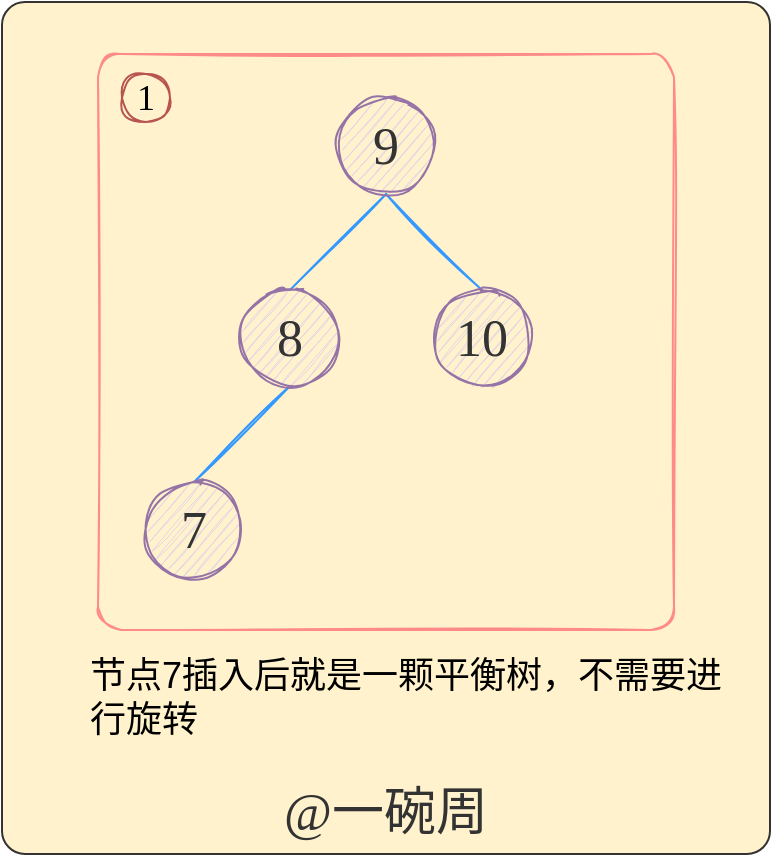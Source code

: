 <mxfile version="16.5.1" type="device"><diagram id="sbTQmbd6wwS1U6yTLp65" name="第 1 页"><mxGraphModel dx="2178" dy="671" grid="1" gridSize="6" guides="1" tooltips="1" connect="1" arrows="1" fold="1" page="0" pageScale="1" pageWidth="827" pageHeight="1169" math="0" shadow="0"><root><mxCell id="0"/><mxCell id="1" parent="0"/><mxCell id="rxAGCjy9rbUy3xPKVwOK-19" value="" style="rounded=1;whiteSpace=wrap;html=1;sketch=0;fillStyle=auto;fontFamily=Comic Sans MS;fontSize=26;strokeColor=#333333;fillColor=#fff2cc;arcSize=3;" parent="1" vertex="1"><mxGeometry x="-48" y="528" width="384" height="426" as="geometry"/></mxCell><mxCell id="rxAGCjy9rbUy3xPKVwOK-16" style="edgeStyle=none;rounded=0;sketch=1;orthogonalLoop=1;jettySize=auto;html=1;exitX=0.5;exitY=1;exitDx=0;exitDy=0;strokeColor=#9673A6;" parent="1" edge="1"><mxGeometry relative="1" as="geometry"><mxPoint x="560" y="560" as="sourcePoint"/></mxGeometry></mxCell><mxCell id="rxAGCjy9rbUy3xPKVwOK-21" value="@一碗周" style="text;html=1;strokeColor=none;fillColor=none;align=center;verticalAlign=middle;whiteSpace=wrap;rounded=0;sketch=1;fillStyle=auto;fontFamily=Comic Sans MS;fontSize=26;fontColor=#333333;" parent="1" vertex="1"><mxGeometry x="84" y="918" width="120" height="30" as="geometry"/></mxCell><mxCell id="-_q4SYo1RPUXFvXndXRb-57" value="" style="rounded=1;whiteSpace=wrap;html=1;fontSize=18;fillColor=none;strokeColor=#FF8A8A;sketch=1;arcSize=4;" vertex="1" parent="1"><mxGeometry y="554" width="288" height="288" as="geometry"/></mxCell><mxCell id="-_q4SYo1RPUXFvXndXRb-58" style="rounded=0;orthogonalLoop=1;jettySize=auto;html=1;exitX=0.5;exitY=0;exitDx=0;exitDy=0;entryX=0.5;entryY=1;entryDx=0;entryDy=0;fontSize=18;endArrow=none;endFill=0;strokeColor=#3399FF;sketch=1;" edge="1" parent="1" source="-_q4SYo1RPUXFvXndXRb-59" target="-_q4SYo1RPUXFvXndXRb-61"><mxGeometry relative="1" as="geometry"/></mxCell><mxCell id="-_q4SYo1RPUXFvXndXRb-59" value="&lt;font style=&quot;font-size: 26px&quot; face=&quot;Comic Sans MS&quot; color=&quot;#333333&quot;&gt;10&lt;/font&gt;" style="ellipse;whiteSpace=wrap;html=1;fillColor=#e1d5e7;strokeColor=#9673a6;sketch=1;fillStyle=auto;" vertex="1" parent="1"><mxGeometry x="168" y="672" width="48" height="48" as="geometry"/></mxCell><mxCell id="-_q4SYo1RPUXFvXndXRb-60" style="edgeStyle=none;rounded=0;sketch=1;orthogonalLoop=1;jettySize=auto;html=1;exitX=0.5;exitY=1;exitDx=0;exitDy=0;fontSize=18;endArrow=none;endFill=0;strokeColor=#3399FF;entryX=0.5;entryY=0;entryDx=0;entryDy=0;" edge="1" parent="1" source="-_q4SYo1RPUXFvXndXRb-61" target="-_q4SYo1RPUXFvXndXRb-63"><mxGeometry relative="1" as="geometry"><mxPoint x="114" y="648" as="targetPoint"/></mxGeometry></mxCell><mxCell id="-_q4SYo1RPUXFvXndXRb-61" value="&lt;font style=&quot;font-size: 26px&quot; face=&quot;Comic Sans MS&quot; color=&quot;#333333&quot;&gt;9&lt;/font&gt;" style="ellipse;whiteSpace=wrap;html=1;fillColor=#e1d5e7;strokeColor=#9673a6;sketch=1;fillStyle=auto;" vertex="1" parent="1"><mxGeometry x="120" y="576" width="48" height="48" as="geometry"/></mxCell><mxCell id="-_q4SYo1RPUXFvXndXRb-62" value="节点7插入后就是一颗平衡树，不需要进行旋转" style="text;html=1;strokeColor=none;fillColor=none;align=left;verticalAlign=middle;whiteSpace=wrap;rounded=0;fontSize=18;" vertex="1" parent="1"><mxGeometry x="-6" y="852" width="330" height="48" as="geometry"/></mxCell><mxCell id="-_q4SYo1RPUXFvXndXRb-76" style="edgeStyle=none;rounded=0;sketch=1;orthogonalLoop=1;jettySize=auto;html=1;exitX=0.5;exitY=1;exitDx=0;exitDy=0;entryX=0.5;entryY=0;entryDx=0;entryDy=0;fontFamily=Comic Sans MS;fontSize=18;endArrow=none;endFill=0;strokeColor=#3399FF;" edge="1" parent="1" source="-_q4SYo1RPUXFvXndXRb-63" target="-_q4SYo1RPUXFvXndXRb-75"><mxGeometry relative="1" as="geometry"/></mxCell><mxCell id="-_q4SYo1RPUXFvXndXRb-63" value="&lt;font style=&quot;font-size: 26px&quot; face=&quot;Comic Sans MS&quot; color=&quot;#333333&quot;&gt;8&lt;/font&gt;" style="ellipse;whiteSpace=wrap;html=1;fillColor=#e1d5e7;strokeColor=#9673a6;sketch=1;fillStyle=auto;" vertex="1" parent="1"><mxGeometry x="72" y="672" width="48" height="48" as="geometry"/></mxCell><mxCell id="-_q4SYo1RPUXFvXndXRb-74" value="&lt;font face=&quot;Comic Sans MS&quot;&gt;1&lt;/font&gt;" style="text;html=1;strokeColor=#b85450;fillColor=none;align=center;verticalAlign=middle;whiteSpace=wrap;rounded=1;sketch=1;fontSize=18;arcSize=50;" vertex="1" parent="1"><mxGeometry x="12" y="564" width="24" height="24" as="geometry"/></mxCell><mxCell id="-_q4SYo1RPUXFvXndXRb-75" value="&lt;font style=&quot;font-size: 26px&quot; face=&quot;Comic Sans MS&quot; color=&quot;#333333&quot;&gt;7&lt;/font&gt;" style="ellipse;whiteSpace=wrap;html=1;fillColor=#e1d5e7;strokeColor=#9673a6;sketch=1;fillStyle=auto;" vertex="1" parent="1"><mxGeometry x="24" y="768" width="48" height="48" as="geometry"/></mxCell></root></mxGraphModel></diagram></mxfile>